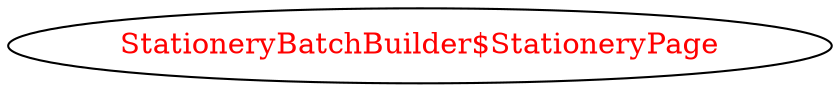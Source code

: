 digraph dependencyGraph {
 concentrate=true;
 ranksep="2.0";
 rankdir="LR"; 
 splines="ortho";
"StationeryBatchBuilder$StationeryPage" [fontcolor="red"];
}